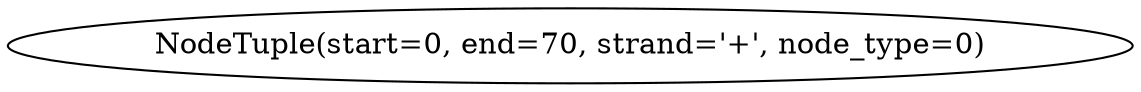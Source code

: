 strict digraph G {
"NodeTuple(start=0, end=70, strand='+', node_type=0)" [scores="[20.0, 20.0, 20.0, 20.0, 20.0, 20.0, 20.0, 20.0, 20.0, 20.0, 20.0]"];
}
